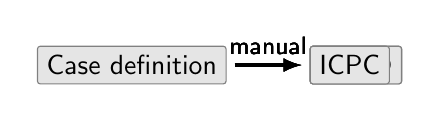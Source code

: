 % -*- mode: LaTeX -*-
\usetikzlibrary{arrows,calc,shapes.geometric,shapes.arrows,positioning,fit,backgrounds}


\begin{tikzpicture}[%
    every node/.style={%
      font=\sffamily,
      align=center
    },
    every path/.style={%
      font=\sffamily
    },
    insidearrow/.style={%
      -latex,
      very thick,
      shorten <= 3pt,
      shorten >= 3pt
    },
    insidenode/.style={%
      draw=black!50,
      fill=black!10,
      rounded corners=0.1em,
      text depth=0em
    },%
    outsidenode/.style={%
      text=black!70,%
      fill=none,draw=none
    },
    outsidelabel/.style={%
      font=\scriptsize\sffamily,
      text=black!70
    },
    outsidearrow/.style={%
      dashed,
      color=black!70,thick,
      -latex, very thick,
      shorten <= 3pt,
      shorten >= 3pt
    },
  ]

	\node[insidenode] (casedef) {Case definition};
	\foreach \voc in {ICD10, ICD9, READ, ICPC} {
      \node[insidenode] (\voc) [right=3em of casedef] {\voc};
	  \path (casedef) edge[insidearrow]
        node[above] {\small manual}
        (\voc);
    }

\end{tikzpicture}